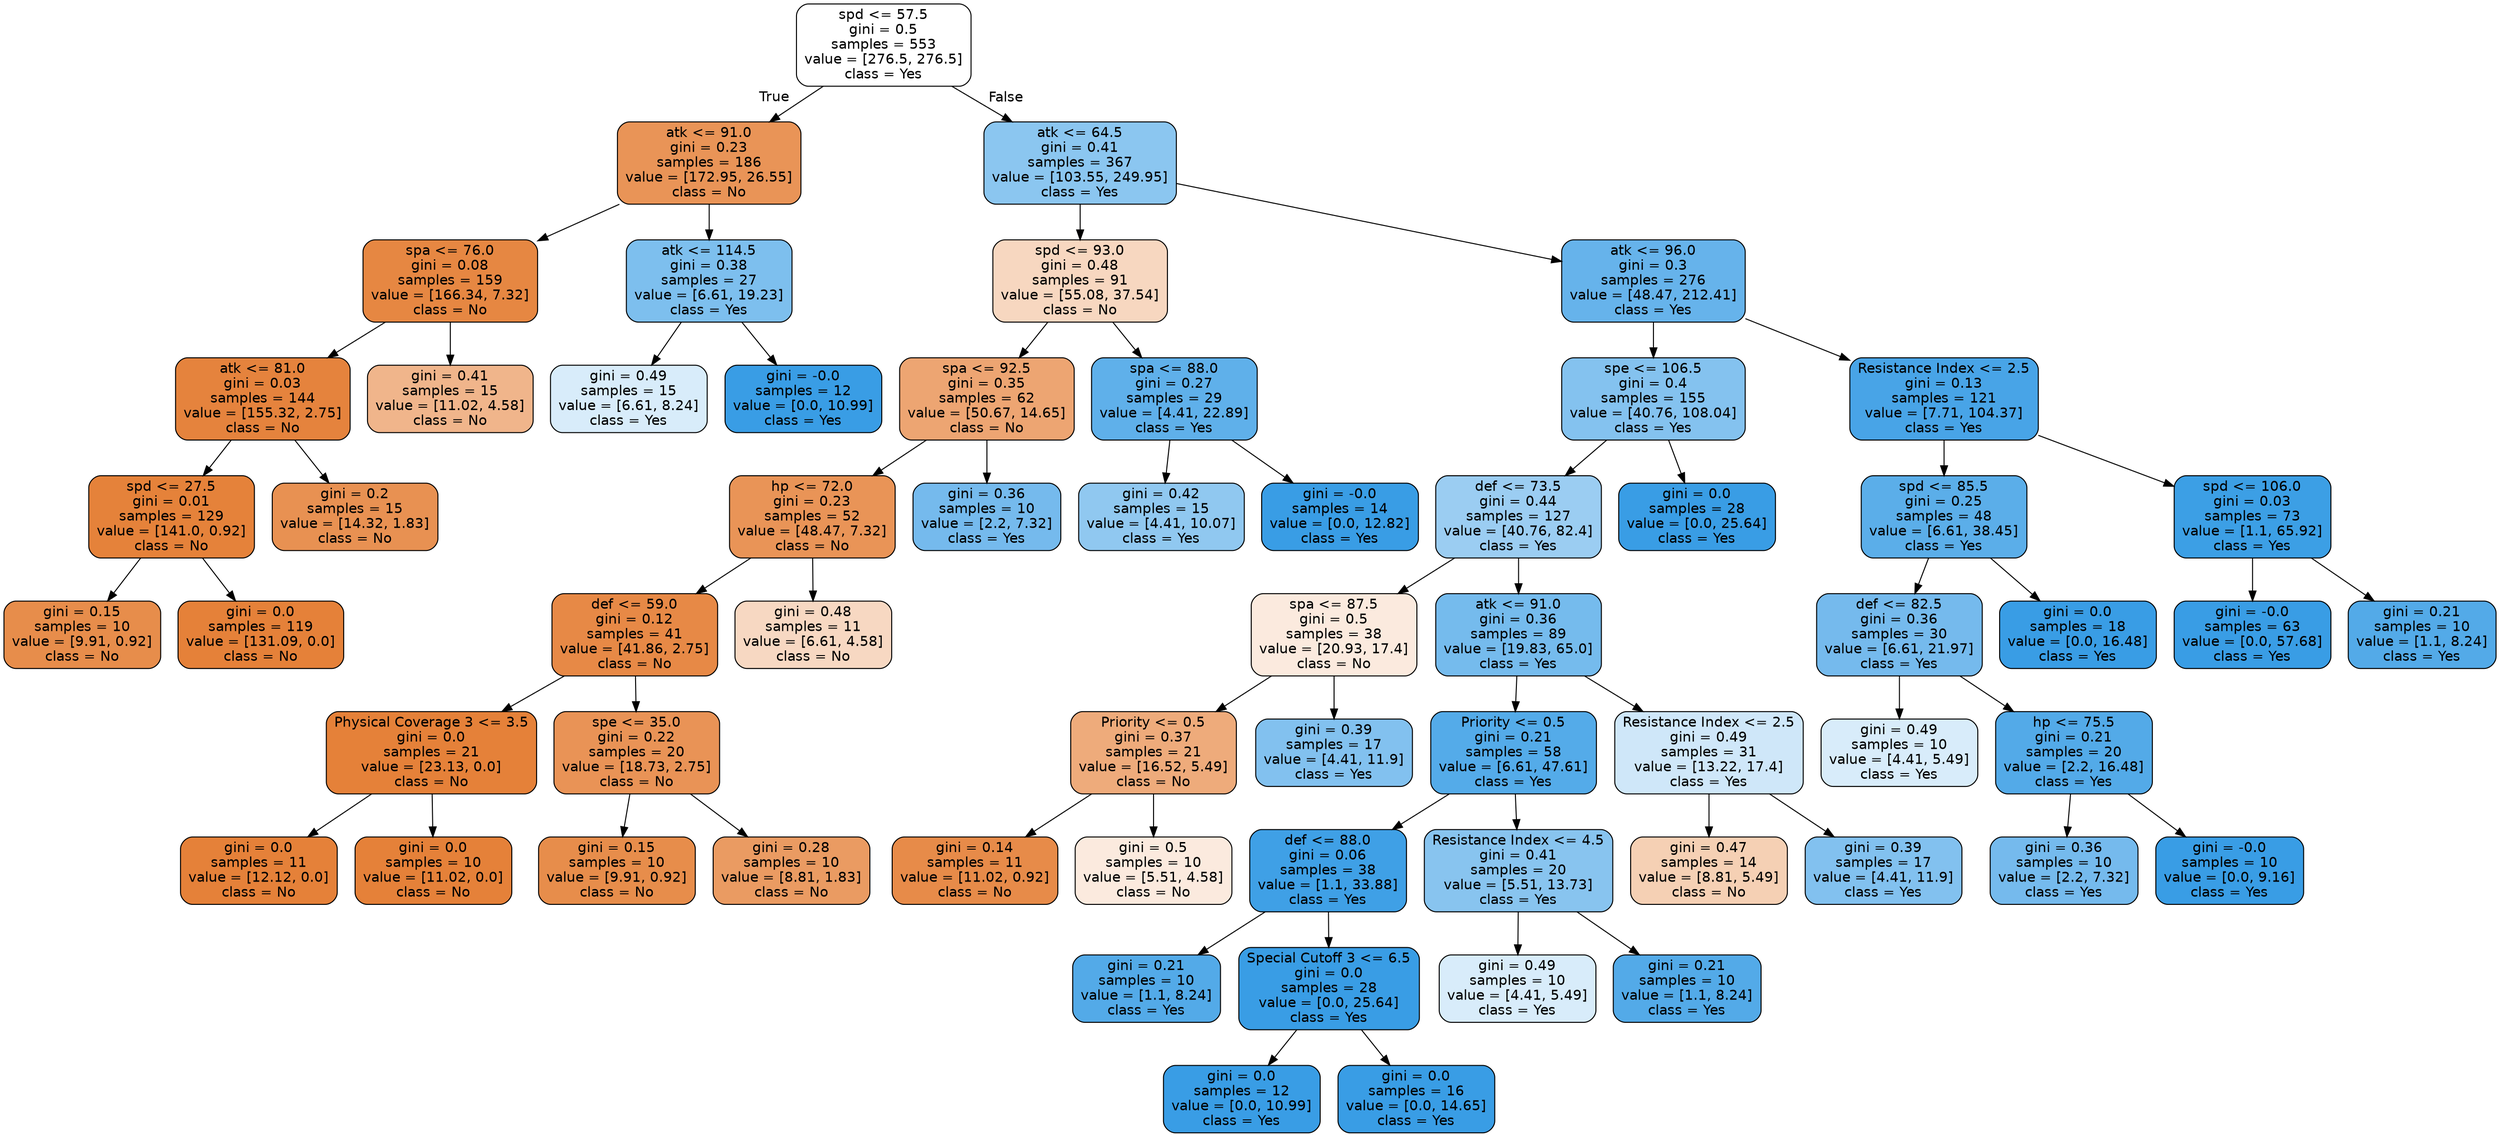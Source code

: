 digraph Tree {
node [shape=box, style="filled, rounded", color="black", fontname=helvetica] ;
edge [fontname=helvetica] ;
0 [label="spd <= 57.5\ngini = 0.5\nsamples = 553\nvalue = [276.5, 276.5]\nclass = Yes", fillcolor="#ffffff"] ;
1 [label="atk <= 91.0\ngini = 0.23\nsamples = 186\nvalue = [172.95, 26.55]\nclass = No", fillcolor="#e99457"] ;
0 -> 1 [labeldistance=2.5, labelangle=45, headlabel="True"] ;
2 [label="spa <= 76.0\ngini = 0.08\nsamples = 159\nvalue = [166.34, 7.32]\nclass = No", fillcolor="#e68742"] ;
1 -> 2 ;
3 [label="atk <= 81.0\ngini = 0.03\nsamples = 144\nvalue = [155.32, 2.75]\nclass = No", fillcolor="#e5833d"] ;
2 -> 3 ;
4 [label="spd <= 27.5\ngini = 0.01\nsamples = 129\nvalue = [141.0, 0.92]\nclass = No", fillcolor="#e5823a"] ;
3 -> 4 ;
5 [label="gini = 0.15\nsamples = 10\nvalue = [9.91, 0.92]\nclass = No", fillcolor="#e78d4b"] ;
4 -> 5 ;
6 [label="gini = 0.0\nsamples = 119\nvalue = [131.09, 0.0]\nclass = No", fillcolor="#e58139"] ;
4 -> 6 ;
7 [label="gini = 0.2\nsamples = 15\nvalue = [14.32, 1.83]\nclass = No", fillcolor="#e89152"] ;
3 -> 7 ;
8 [label="gini = 0.41\nsamples = 15\nvalue = [11.02, 4.58]\nclass = No", fillcolor="#f0b58b"] ;
2 -> 8 ;
9 [label="atk <= 114.5\ngini = 0.38\nsamples = 27\nvalue = [6.61, 19.23]\nclass = Yes", fillcolor="#7dbfee"] ;
1 -> 9 ;
10 [label="gini = 0.49\nsamples = 15\nvalue = [6.61, 8.24]\nclass = Yes", fillcolor="#d8ecfa"] ;
9 -> 10 ;
11 [label="gini = -0.0\nsamples = 12\nvalue = [0.0, 10.99]\nclass = Yes", fillcolor="#399de5"] ;
9 -> 11 ;
12 [label="atk <= 64.5\ngini = 0.41\nsamples = 367\nvalue = [103.55, 249.95]\nclass = Yes", fillcolor="#8bc6f0"] ;
0 -> 12 [labeldistance=2.5, labelangle=-45, headlabel="False"] ;
13 [label="spd <= 93.0\ngini = 0.48\nsamples = 91\nvalue = [55.08, 37.54]\nclass = No", fillcolor="#f7d7c0"] ;
12 -> 13 ;
14 [label="spa <= 92.5\ngini = 0.35\nsamples = 62\nvalue = [50.67, 14.65]\nclass = No", fillcolor="#eda572"] ;
13 -> 14 ;
15 [label="hp <= 72.0\ngini = 0.23\nsamples = 52\nvalue = [48.47, 7.32]\nclass = No", fillcolor="#e99457"] ;
14 -> 15 ;
16 [label="def <= 59.0\ngini = 0.12\nsamples = 41\nvalue = [41.86, 2.75]\nclass = No", fillcolor="#e78946"] ;
15 -> 16 ;
17 [label="Physical Coverage 3 <= 3.5\ngini = 0.0\nsamples = 21\nvalue = [23.13, 0.0]\nclass = No", fillcolor="#e58139"] ;
16 -> 17 ;
18 [label="gini = 0.0\nsamples = 11\nvalue = [12.12, 0.0]\nclass = No", fillcolor="#e58139"] ;
17 -> 18 ;
19 [label="gini = 0.0\nsamples = 10\nvalue = [11.02, 0.0]\nclass = No", fillcolor="#e58139"] ;
17 -> 19 ;
20 [label="spe <= 35.0\ngini = 0.22\nsamples = 20\nvalue = [18.73, 2.75]\nclass = No", fillcolor="#e99356"] ;
16 -> 20 ;
21 [label="gini = 0.15\nsamples = 10\nvalue = [9.91, 0.92]\nclass = No", fillcolor="#e78d4b"] ;
20 -> 21 ;
22 [label="gini = 0.28\nsamples = 10\nvalue = [8.81, 1.83]\nclass = No", fillcolor="#ea9b62"] ;
20 -> 22 ;
23 [label="gini = 0.48\nsamples = 11\nvalue = [6.61, 4.58]\nclass = No", fillcolor="#f7d8c2"] ;
15 -> 23 ;
24 [label="gini = 0.36\nsamples = 10\nvalue = [2.2, 7.32]\nclass = Yes", fillcolor="#75baed"] ;
14 -> 24 ;
25 [label="spa <= 88.0\ngini = 0.27\nsamples = 29\nvalue = [4.41, 22.89]\nclass = Yes", fillcolor="#5fb0ea"] ;
13 -> 25 ;
26 [label="gini = 0.42\nsamples = 15\nvalue = [4.41, 10.07]\nclass = Yes", fillcolor="#90c8f0"] ;
25 -> 26 ;
27 [label="gini = -0.0\nsamples = 14\nvalue = [0.0, 12.82]\nclass = Yes", fillcolor="#399de5"] ;
25 -> 27 ;
28 [label="atk <= 96.0\ngini = 0.3\nsamples = 276\nvalue = [48.47, 212.41]\nclass = Yes", fillcolor="#66b3eb"] ;
12 -> 28 ;
29 [label="spe <= 106.5\ngini = 0.4\nsamples = 155\nvalue = [40.76, 108.04]\nclass = Yes", fillcolor="#84c2ef"] ;
28 -> 29 ;
30 [label="def <= 73.5\ngini = 0.44\nsamples = 127\nvalue = [40.76, 82.4]\nclass = Yes", fillcolor="#9bcdf2"] ;
29 -> 30 ;
31 [label="spa <= 87.5\ngini = 0.5\nsamples = 38\nvalue = [20.93, 17.4]\nclass = No", fillcolor="#fbeade"] ;
30 -> 31 ;
32 [label="Priority <= 0.5\ngini = 0.37\nsamples = 21\nvalue = [16.52, 5.49]\nclass = No", fillcolor="#eeab7b"] ;
31 -> 32 ;
33 [label="gini = 0.14\nsamples = 11\nvalue = [11.02, 0.92]\nclass = No", fillcolor="#e78b49"] ;
32 -> 33 ;
34 [label="gini = 0.5\nsamples = 10\nvalue = [5.51, 4.58]\nclass = No", fillcolor="#fbeade"] ;
32 -> 34 ;
35 [label="gini = 0.39\nsamples = 17\nvalue = [4.41, 11.9]\nclass = Yes", fillcolor="#82c1ef"] ;
31 -> 35 ;
36 [label="atk <= 91.0\ngini = 0.36\nsamples = 89\nvalue = [19.83, 65.0]\nclass = Yes", fillcolor="#75bbed"] ;
30 -> 36 ;
37 [label="Priority <= 0.5\ngini = 0.21\nsamples = 58\nvalue = [6.61, 47.61]\nclass = Yes", fillcolor="#54abe9"] ;
36 -> 37 ;
38 [label="def <= 88.0\ngini = 0.06\nsamples = 38\nvalue = [1.1, 33.88]\nclass = Yes", fillcolor="#3fa0e6"] ;
37 -> 38 ;
39 [label="gini = 0.21\nsamples = 10\nvalue = [1.1, 8.24]\nclass = Yes", fillcolor="#53aae8"] ;
38 -> 39 ;
40 [label="Special Cutoff 3 <= 6.5\ngini = 0.0\nsamples = 28\nvalue = [0.0, 25.64]\nclass = Yes", fillcolor="#399de5"] ;
38 -> 40 ;
41 [label="gini = 0.0\nsamples = 12\nvalue = [0.0, 10.99]\nclass = Yes", fillcolor="#399de5"] ;
40 -> 41 ;
42 [label="gini = 0.0\nsamples = 16\nvalue = [0.0, 14.65]\nclass = Yes", fillcolor="#399de5"] ;
40 -> 42 ;
43 [label="Resistance Index <= 4.5\ngini = 0.41\nsamples = 20\nvalue = [5.51, 13.73]\nclass = Yes", fillcolor="#88c4ef"] ;
37 -> 43 ;
44 [label="gini = 0.49\nsamples = 10\nvalue = [4.41, 5.49]\nclass = Yes", fillcolor="#d8ecfa"] ;
43 -> 44 ;
45 [label="gini = 0.21\nsamples = 10\nvalue = [1.1, 8.24]\nclass = Yes", fillcolor="#53aae8"] ;
43 -> 45 ;
46 [label="Resistance Index <= 2.5\ngini = 0.49\nsamples = 31\nvalue = [13.22, 17.4]\nclass = Yes", fillcolor="#cfe7f9"] ;
36 -> 46 ;
47 [label="gini = 0.47\nsamples = 14\nvalue = [8.81, 5.49]\nclass = No", fillcolor="#f5d0b4"] ;
46 -> 47 ;
48 [label="gini = 0.39\nsamples = 17\nvalue = [4.41, 11.9]\nclass = Yes", fillcolor="#82c1ef"] ;
46 -> 48 ;
49 [label="gini = 0.0\nsamples = 28\nvalue = [0.0, 25.64]\nclass = Yes", fillcolor="#399de5"] ;
29 -> 49 ;
50 [label="Resistance Index <= 2.5\ngini = 0.13\nsamples = 121\nvalue = [7.71, 104.37]\nclass = Yes", fillcolor="#48a4e7"] ;
28 -> 50 ;
51 [label="spd <= 85.5\ngini = 0.25\nsamples = 48\nvalue = [6.61, 38.45]\nclass = Yes", fillcolor="#5baee9"] ;
50 -> 51 ;
52 [label="def <= 82.5\ngini = 0.36\nsamples = 30\nvalue = [6.61, 21.97]\nclass = Yes", fillcolor="#75baed"] ;
51 -> 52 ;
53 [label="gini = 0.49\nsamples = 10\nvalue = [4.41, 5.49]\nclass = Yes", fillcolor="#d8ecfa"] ;
52 -> 53 ;
54 [label="hp <= 75.5\ngini = 0.21\nsamples = 20\nvalue = [2.2, 16.48]\nclass = Yes", fillcolor="#53aae8"] ;
52 -> 54 ;
55 [label="gini = 0.36\nsamples = 10\nvalue = [2.2, 7.32]\nclass = Yes", fillcolor="#75baed"] ;
54 -> 55 ;
56 [label="gini = -0.0\nsamples = 10\nvalue = [0.0, 9.16]\nclass = Yes", fillcolor="#399de5"] ;
54 -> 56 ;
57 [label="gini = 0.0\nsamples = 18\nvalue = [0.0, 16.48]\nclass = Yes", fillcolor="#399de5"] ;
51 -> 57 ;
58 [label="spd <= 106.0\ngini = 0.03\nsamples = 73\nvalue = [1.1, 65.92]\nclass = Yes", fillcolor="#3c9fe5"] ;
50 -> 58 ;
59 [label="gini = -0.0\nsamples = 63\nvalue = [0.0, 57.68]\nclass = Yes", fillcolor="#399de5"] ;
58 -> 59 ;
60 [label="gini = 0.21\nsamples = 10\nvalue = [1.1, 8.24]\nclass = Yes", fillcolor="#53aae8"] ;
58 -> 60 ;
}